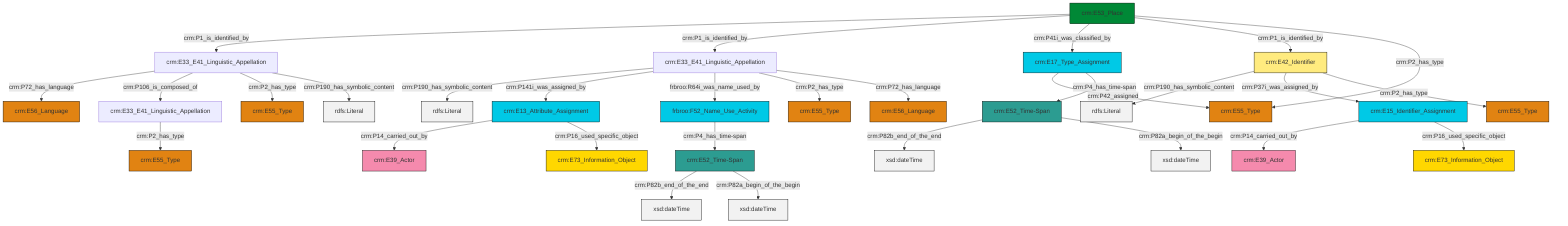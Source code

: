 graph TD
classDef Literal fill:#f2f2f2,stroke:#000000;
classDef CRM_Entity fill:#FFFFFF,stroke:#000000;
classDef Temporal_Entity fill:#00C9E6, stroke:#000000;
classDef Type fill:#E18312, stroke:#000000;
classDef Time-Span fill:#2C9C91, stroke:#000000;
classDef Appellation fill:#FFEB7F, stroke:#000000;
classDef Place fill:#008836, stroke:#000000;
classDef Persistent_Item fill:#B266B2, stroke:#000000;
classDef Conceptual_Object fill:#FFD700, stroke:#000000;
classDef Physical_Thing fill:#D2B48C, stroke:#000000;
classDef Actor fill:#f58aad, stroke:#000000;
classDef PC_Classes fill:#4ce600, stroke:#000000;
classDef Multi fill:#cccccc,stroke:#000000;

0["crm:E13_Attribute_Assignment"]:::Temporal_Entity -->|crm:P14_carried_out_by| 1["crm:E39_Actor"]:::Actor
6["crm:E17_Type_Assignment"]:::Temporal_Entity -->|crm:P42_assigned| 7["crm:E55_Type"]:::Type
12["crm:E33_E41_Linguistic_Appellation"]:::Default -->|crm:P190_has_symbolic_content| 13[rdfs:Literal]:::Literal
16["crm:E52_Time-Span"]:::Time-Span -->|crm:P82b_end_of_the_end| 17[xsd:dateTime]:::Literal
16["crm:E52_Time-Span"]:::Time-Span -->|crm:P82a_begin_of_the_begin| 20[xsd:dateTime]:::Literal
8["crm:E53_Place"]:::Place -->|crm:P1_is_identified_by| 22["crm:E33_E41_Linguistic_Appellation"]:::Default
22["crm:E33_E41_Linguistic_Appellation"]:::Default -->|crm:P72_has_language| 23["crm:E56_Language"]:::Type
24["crm:E42_Identifier"]:::Appellation -->|crm:P190_has_symbolic_content| 26[rdfs:Literal]:::Literal
22["crm:E33_E41_Linguistic_Appellation"]:::Default -->|crm:P106_is_composed_of| 2["crm:E33_E41_Linguistic_Appellation"]:::Default
29["crm:E52_Time-Span"]:::Time-Span -->|crm:P82b_end_of_the_end| 30[xsd:dateTime]:::Literal
2["crm:E33_E41_Linguistic_Appellation"]:::Default -->|crm:P2_has_type| 31["crm:E55_Type"]:::Type
24["crm:E42_Identifier"]:::Appellation -->|crm:P37i_was_assigned_by| 36["crm:E15_Identifier_Assignment"]:::Temporal_Entity
22["crm:E33_E41_Linguistic_Appellation"]:::Default -->|crm:P2_has_type| 10["crm:E55_Type"]:::Type
8["crm:E53_Place"]:::Place -->|crm:P1_is_identified_by| 12["crm:E33_E41_Linguistic_Appellation"]:::Default
29["crm:E52_Time-Span"]:::Time-Span -->|crm:P82a_begin_of_the_begin| 42[xsd:dateTime]:::Literal
12["crm:E33_E41_Linguistic_Appellation"]:::Default -->|crm:P141i_was_assigned_by| 0["crm:E13_Attribute_Assignment"]:::Temporal_Entity
8["crm:E53_Place"]:::Place -->|crm:P41i_was_classified_by| 6["crm:E17_Type_Assignment"]:::Temporal_Entity
6["crm:E17_Type_Assignment"]:::Temporal_Entity -->|crm:P4_has_time-span| 29["crm:E52_Time-Span"]:::Time-Span
0["crm:E13_Attribute_Assignment"]:::Temporal_Entity -->|crm:P16_used_specific_object| 43["crm:E73_Information_Object"]:::Conceptual_Object
8["crm:E53_Place"]:::Place -->|crm:P1_is_identified_by| 24["crm:E42_Identifier"]:::Appellation
8["crm:E53_Place"]:::Place -->|crm:P2_has_type| 7["crm:E55_Type"]:::Type
36["crm:E15_Identifier_Assignment"]:::Temporal_Entity -->|crm:P14_carried_out_by| 14["crm:E39_Actor"]:::Actor
12["crm:E33_E41_Linguistic_Appellation"]:::Default -->|frbroo:R64i_was_name_used_by| 45["frbroo:F52_Name_Use_Activity"]:::Temporal_Entity
36["crm:E15_Identifier_Assignment"]:::Temporal_Entity -->|crm:P16_used_specific_object| 4["crm:E73_Information_Object"]:::Conceptual_Object
12["crm:E33_E41_Linguistic_Appellation"]:::Default -->|crm:P2_has_type| 37["crm:E55_Type"]:::Type
45["frbroo:F52_Name_Use_Activity"]:::Temporal_Entity -->|crm:P4_has_time-span| 16["crm:E52_Time-Span"]:::Time-Span
12["crm:E33_E41_Linguistic_Appellation"]:::Default -->|crm:P72_has_language| 18["crm:E56_Language"]:::Type
22["crm:E33_E41_Linguistic_Appellation"]:::Default -->|crm:P190_has_symbolic_content| 52[rdfs:Literal]:::Literal
24["crm:E42_Identifier"]:::Appellation -->|crm:P2_has_type| 27["crm:E55_Type"]:::Type
